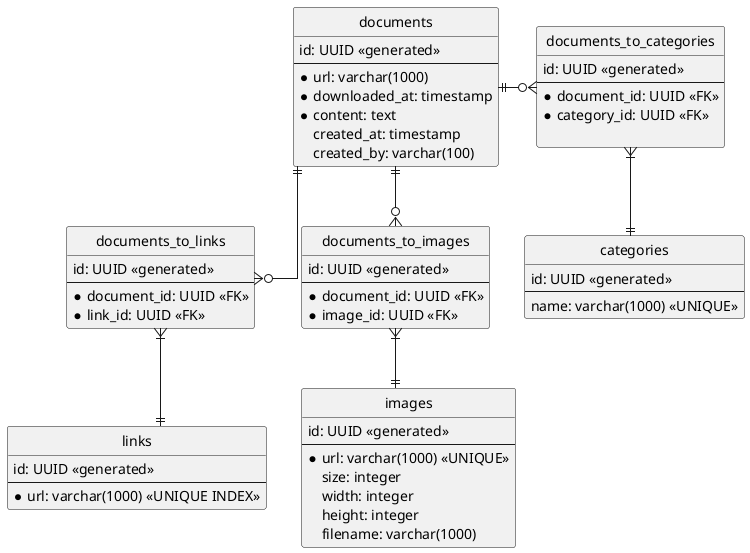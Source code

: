 @startuml

hide circle
skinparam linetype ortho

entity documents {
    id: UUID <<generated>>
    --
    * url: varchar(1000)
    * downloaded_at: timestamp
    * content: text
    created_at: timestamp
    created_by: varchar(100)
}

entity links {
    id: UUID <<generated>>
    --
    * url: varchar(1000) <<UNIQUE INDEX>>
}

entity documents_to_links {
    id: UUID <<generated>>
    --
    * document_id: UUID <<FK>>
    * link_id: UUID <<FK>>
}

entity images {
    id: UUID <<generated>>
    --
    * url: varchar(1000) <<UNIQUE>>
    size: integer
    width: integer
    height: integer
    filename: varchar(1000)
}

entity documents_to_images {
    id: UUID <<generated>>
    --
    * document_id: UUID <<FK>>
    * image_id: UUID <<FK>>
}

entity categories {
    id: UUID <<generated>>
    --
    name: varchar(1000) <<UNIQUE>>
}

entity documents_to_categories {
    id: UUID <<generated>>
    --
    * document_id: UUID <<FK>>
    * category_id: UUID <<FK>>

}

documents ||--o{ documents_to_links
documents_to_links }|--|| links
documents ||--o{ documents_to_images
documents_to_images }|--|| images
documents ||-o{ documents_to_categories
documents_to_categories }|--|| categories

@enduml
